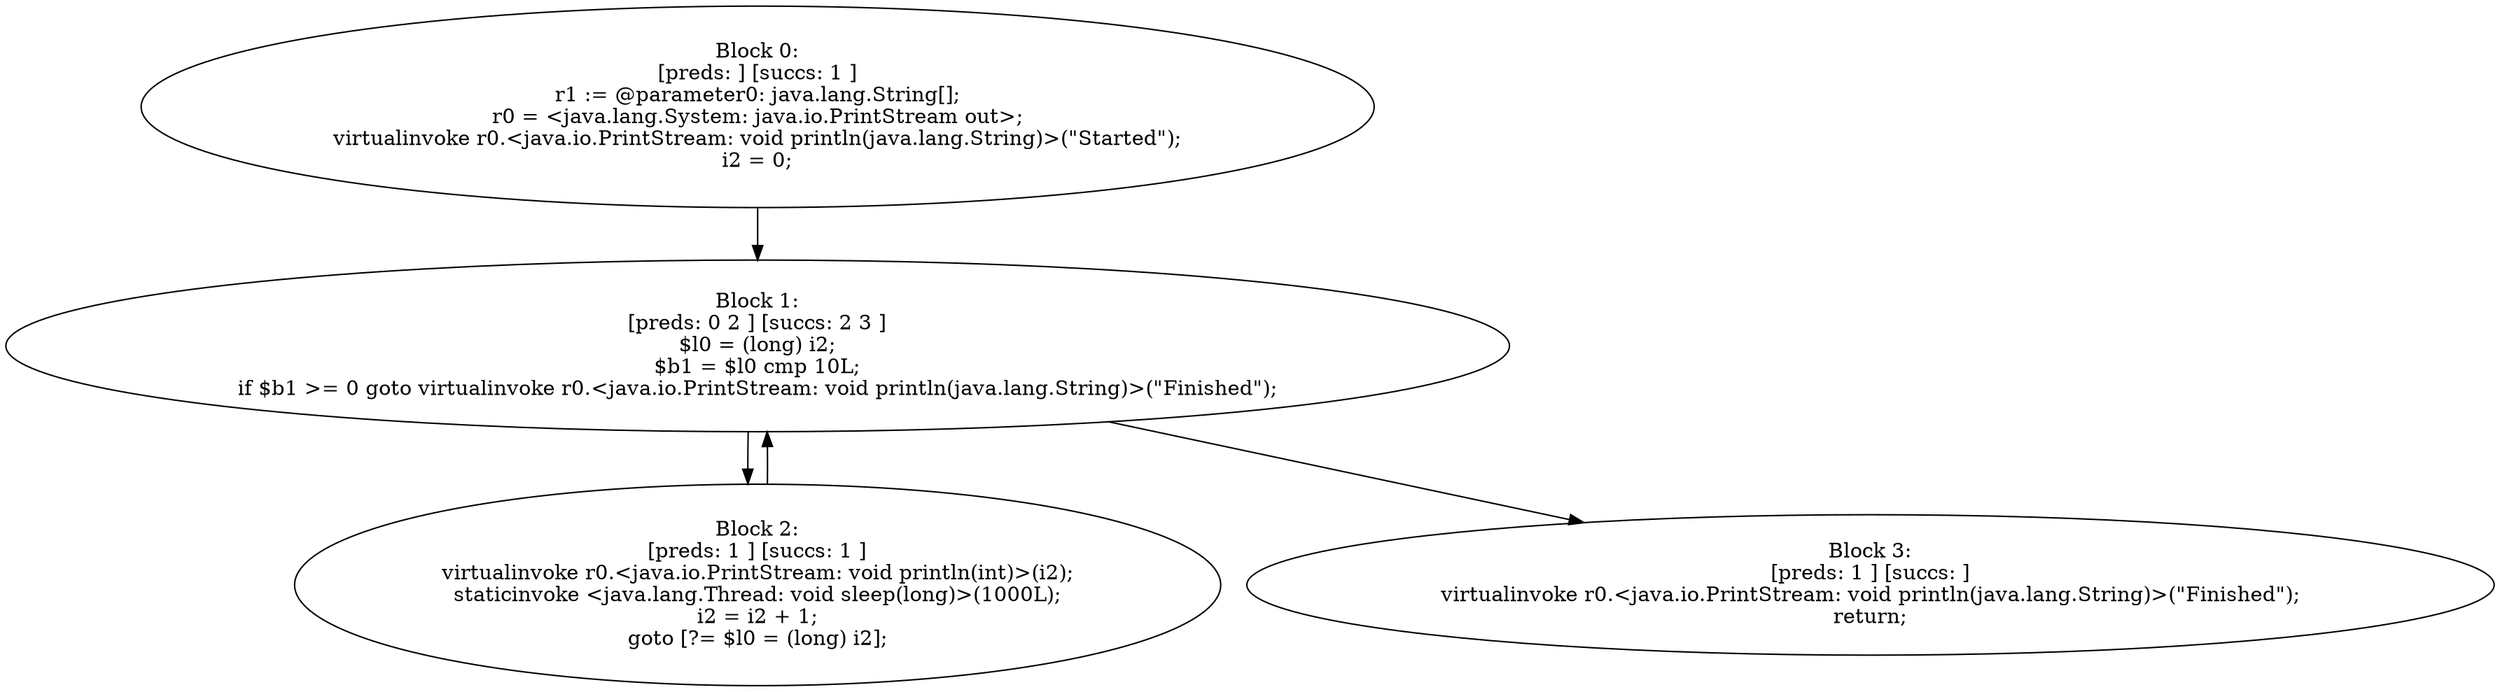 digraph "unitGraph" {
    "Block 0:
[preds: ] [succs: 1 ]
r1 := @parameter0: java.lang.String[];
r0 = <java.lang.System: java.io.PrintStream out>;
virtualinvoke r0.<java.io.PrintStream: void println(java.lang.String)>(\"Started\");
i2 = 0;
"
    "Block 1:
[preds: 0 2 ] [succs: 2 3 ]
$l0 = (long) i2;
$b1 = $l0 cmp 10L;
if $b1 >= 0 goto virtualinvoke r0.<java.io.PrintStream: void println(java.lang.String)>(\"Finished\");
"
    "Block 2:
[preds: 1 ] [succs: 1 ]
virtualinvoke r0.<java.io.PrintStream: void println(int)>(i2);
staticinvoke <java.lang.Thread: void sleep(long)>(1000L);
i2 = i2 + 1;
goto [?= $l0 = (long) i2];
"
    "Block 3:
[preds: 1 ] [succs: ]
virtualinvoke r0.<java.io.PrintStream: void println(java.lang.String)>(\"Finished\");
return;
"
    "Block 0:
[preds: ] [succs: 1 ]
r1 := @parameter0: java.lang.String[];
r0 = <java.lang.System: java.io.PrintStream out>;
virtualinvoke r0.<java.io.PrintStream: void println(java.lang.String)>(\"Started\");
i2 = 0;
"->"Block 1:
[preds: 0 2 ] [succs: 2 3 ]
$l0 = (long) i2;
$b1 = $l0 cmp 10L;
if $b1 >= 0 goto virtualinvoke r0.<java.io.PrintStream: void println(java.lang.String)>(\"Finished\");
";
    "Block 1:
[preds: 0 2 ] [succs: 2 3 ]
$l0 = (long) i2;
$b1 = $l0 cmp 10L;
if $b1 >= 0 goto virtualinvoke r0.<java.io.PrintStream: void println(java.lang.String)>(\"Finished\");
"->"Block 2:
[preds: 1 ] [succs: 1 ]
virtualinvoke r0.<java.io.PrintStream: void println(int)>(i2);
staticinvoke <java.lang.Thread: void sleep(long)>(1000L);
i2 = i2 + 1;
goto [?= $l0 = (long) i2];
";
    "Block 1:
[preds: 0 2 ] [succs: 2 3 ]
$l0 = (long) i2;
$b1 = $l0 cmp 10L;
if $b1 >= 0 goto virtualinvoke r0.<java.io.PrintStream: void println(java.lang.String)>(\"Finished\");
"->"Block 3:
[preds: 1 ] [succs: ]
virtualinvoke r0.<java.io.PrintStream: void println(java.lang.String)>(\"Finished\");
return;
";
    "Block 2:
[preds: 1 ] [succs: 1 ]
virtualinvoke r0.<java.io.PrintStream: void println(int)>(i2);
staticinvoke <java.lang.Thread: void sleep(long)>(1000L);
i2 = i2 + 1;
goto [?= $l0 = (long) i2];
"->"Block 1:
[preds: 0 2 ] [succs: 2 3 ]
$l0 = (long) i2;
$b1 = $l0 cmp 10L;
if $b1 >= 0 goto virtualinvoke r0.<java.io.PrintStream: void println(java.lang.String)>(\"Finished\");
";
}
